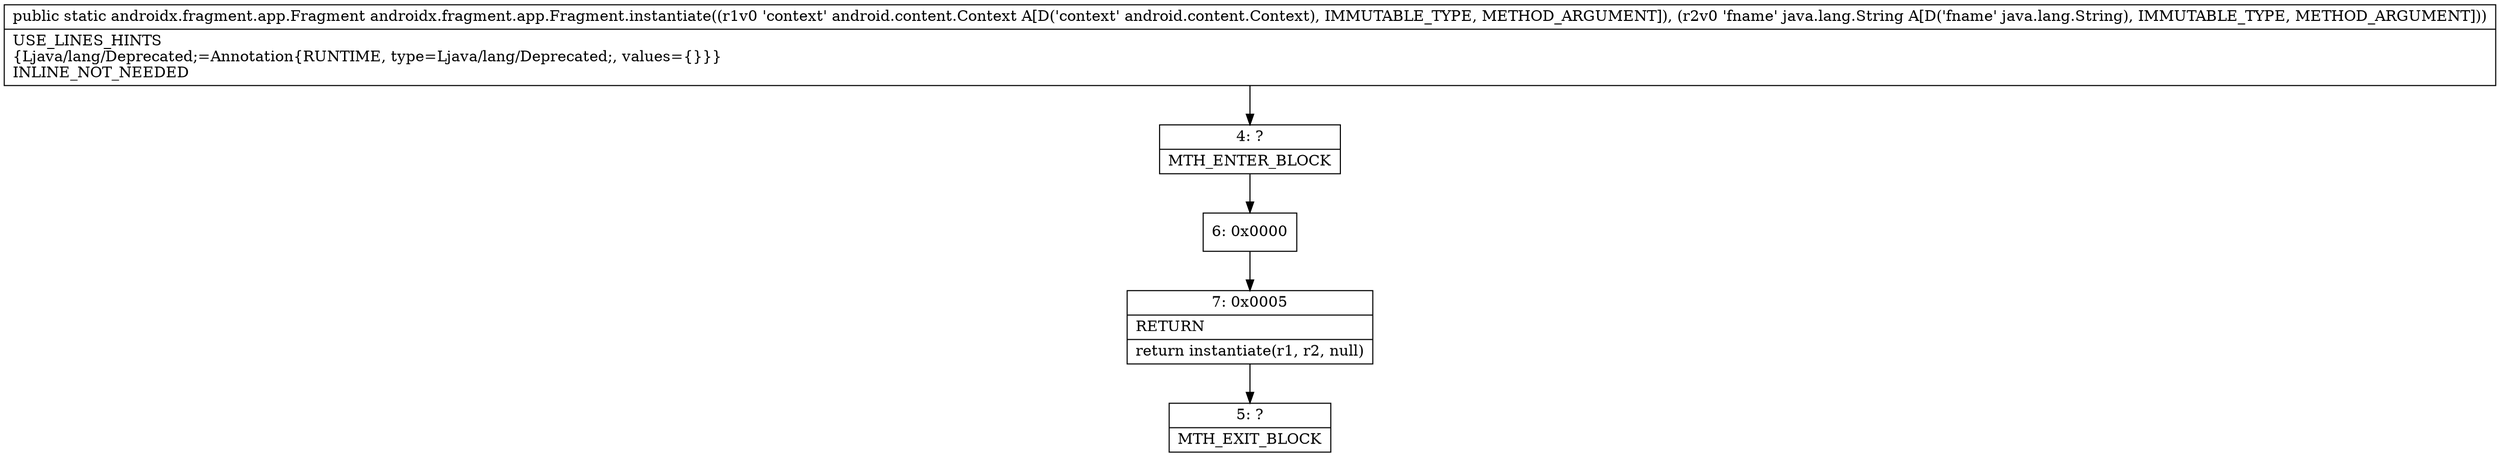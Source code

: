 digraph "CFG forandroidx.fragment.app.Fragment.instantiate(Landroid\/content\/Context;Ljava\/lang\/String;)Landroidx\/fragment\/app\/Fragment;" {
Node_4 [shape=record,label="{4\:\ ?|MTH_ENTER_BLOCK\l}"];
Node_6 [shape=record,label="{6\:\ 0x0000}"];
Node_7 [shape=record,label="{7\:\ 0x0005|RETURN\l|return instantiate(r1, r2, null)\l}"];
Node_5 [shape=record,label="{5\:\ ?|MTH_EXIT_BLOCK\l}"];
MethodNode[shape=record,label="{public static androidx.fragment.app.Fragment androidx.fragment.app.Fragment.instantiate((r1v0 'context' android.content.Context A[D('context' android.content.Context), IMMUTABLE_TYPE, METHOD_ARGUMENT]), (r2v0 'fname' java.lang.String A[D('fname' java.lang.String), IMMUTABLE_TYPE, METHOD_ARGUMENT]))  | USE_LINES_HINTS\l\{Ljava\/lang\/Deprecated;=Annotation\{RUNTIME, type=Ljava\/lang\/Deprecated;, values=\{\}\}\}\lINLINE_NOT_NEEDED\l}"];
MethodNode -> Node_4;Node_4 -> Node_6;
Node_6 -> Node_7;
Node_7 -> Node_5;
}

